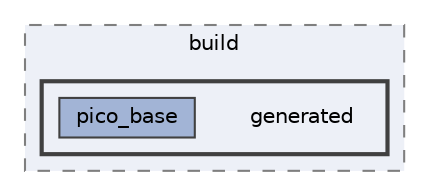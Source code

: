 digraph "rosa_dos_ventos/build/generated"
{
 // LATEX_PDF_SIZE
  bgcolor="transparent";
  edge [fontname=Helvetica,fontsize=10,labelfontname=Helvetica,labelfontsize=10];
  node [fontname=Helvetica,fontsize=10,shape=box,height=0.2,width=0.4];
  compound=true
  subgraph clusterdir_31bb1a1bcfcbbb35ed20f8fea7dd6085 {
    graph [ bgcolor="#edf0f7", pencolor="grey50", label="build", fontname=Helvetica,fontsize=10 style="filled,dashed", URL="dir_31bb1a1bcfcbbb35ed20f8fea7dd6085.html",tooltip=""]
  subgraph clusterdir_82b217fd43bd5f78b7e56175a70a044f {
    graph [ bgcolor="#edf0f7", pencolor="grey25", label="", fontname=Helvetica,fontsize=10 style="filled,bold", URL="dir_82b217fd43bd5f78b7e56175a70a044f.html",tooltip=""]
    dir_82b217fd43bd5f78b7e56175a70a044f [shape=plaintext, label="generated"];
  dir_e6dfcf1d3ceb436e5355ceb2bebf50b2 [label="pico_base", fillcolor="#a2b4d6", color="grey25", style="filled", URL="dir_e6dfcf1d3ceb436e5355ceb2bebf50b2.html",tooltip=""];
  }
  }
}
